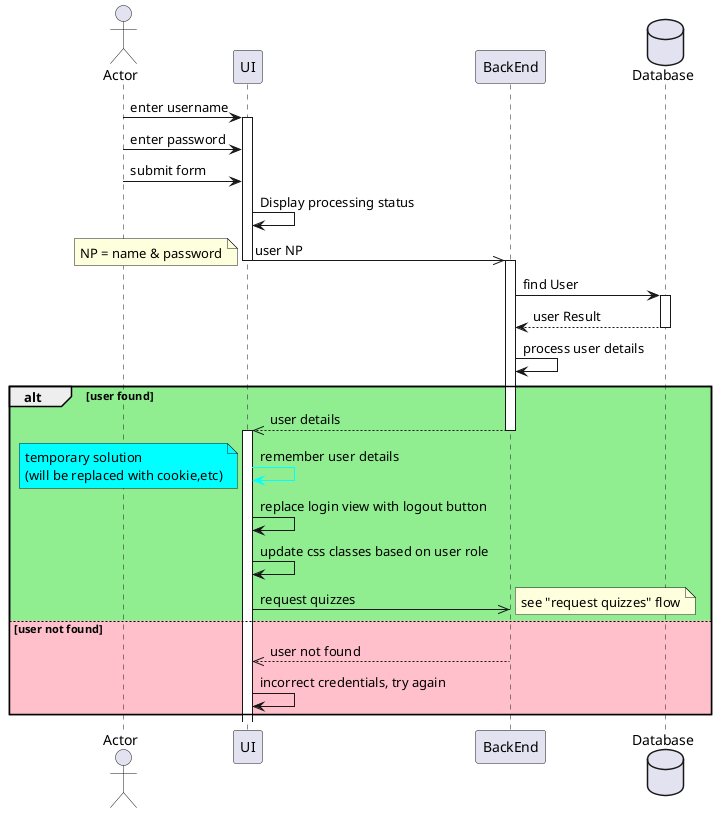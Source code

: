 
@startuml
'autonumber
actor       Actor       as User
participant UI
participant BackEnd
database    Database    as Db

User -> UI ++: enter username
User -> UI : enter password
User -> UI : submit form
UI->UI:Display processing status
UI ->> BackEnd --++ : user NP
note left: NP = name & password

BackEnd -> Db ++ : find User
Db --> BackEnd -- : user Result
BackEnd -> BackEnd: process user details

alt #lightgreen user found
    BackEnd -->> UI --++: user details
    UI -[#aqua]> UI: remember user details
    note left #aqua
    temporary solution
    (will be replaced with cookie,etc)
    end note
    UI -> UI : replace login view with logout button
    UI -> UI : update css classes based on user role
    UI ->> BackEnd : request quizzes
    note right: see "request quizzes" flow

else #pink user not found
    BackEnd -->> UI --: user not found
    UI -> UI: incorrect credentials, try again
end
@enduml
